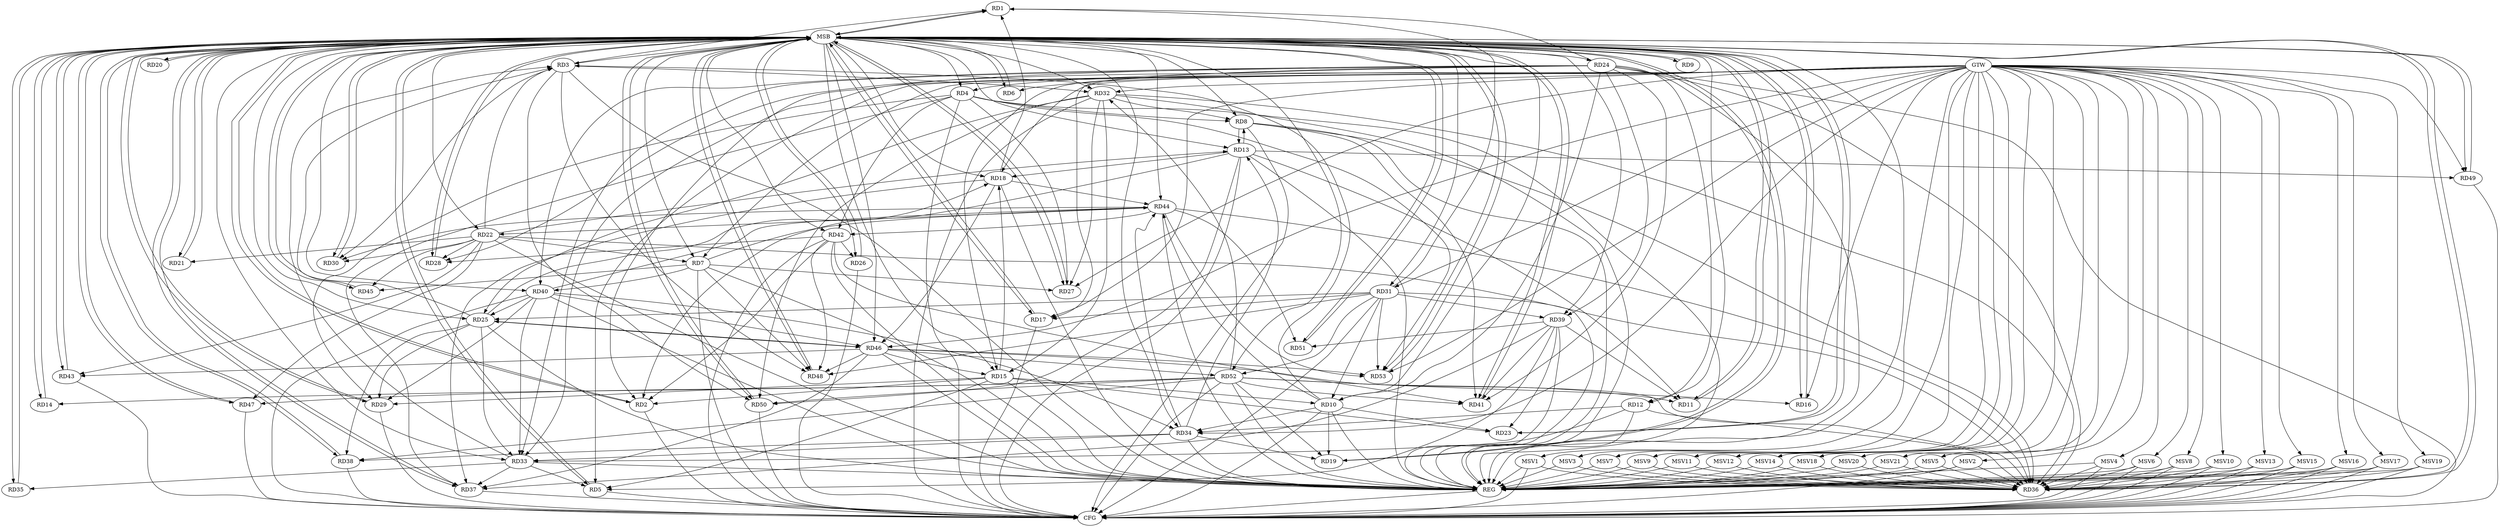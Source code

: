 strict digraph G {
  RD1 [ label="RD1" ];
  RD2 [ label="RD2" ];
  RD3 [ label="RD3" ];
  RD4 [ label="RD4" ];
  RD5 [ label="RD5" ];
  RD6 [ label="RD6" ];
  RD7 [ label="RD7" ];
  RD8 [ label="RD8" ];
  RD9 [ label="RD9" ];
  RD10 [ label="RD10" ];
  RD11 [ label="RD11" ];
  RD12 [ label="RD12" ];
  RD13 [ label="RD13" ];
  RD14 [ label="RD14" ];
  RD15 [ label="RD15" ];
  RD16 [ label="RD16" ];
  RD17 [ label="RD17" ];
  RD18 [ label="RD18" ];
  RD19 [ label="RD19" ];
  RD20 [ label="RD20" ];
  RD21 [ label="RD21" ];
  RD22 [ label="RD22" ];
  RD23 [ label="RD23" ];
  RD24 [ label="RD24" ];
  RD25 [ label="RD25" ];
  RD26 [ label="RD26" ];
  RD27 [ label="RD27" ];
  RD28 [ label="RD28" ];
  RD29 [ label="RD29" ];
  RD30 [ label="RD30" ];
  RD31 [ label="RD31" ];
  RD32 [ label="RD32" ];
  RD33 [ label="RD33" ];
  RD34 [ label="RD34" ];
  RD35 [ label="RD35" ];
  RD36 [ label="RD36" ];
  RD37 [ label="RD37" ];
  RD38 [ label="RD38" ];
  RD39 [ label="RD39" ];
  RD40 [ label="RD40" ];
  RD41 [ label="RD41" ];
  RD42 [ label="RD42" ];
  RD43 [ label="RD43" ];
  RD44 [ label="RD44" ];
  RD45 [ label="RD45" ];
  RD46 [ label="RD46" ];
  RD47 [ label="RD47" ];
  RD48 [ label="RD48" ];
  RD49 [ label="RD49" ];
  RD50 [ label="RD50" ];
  RD51 [ label="RD51" ];
  RD52 [ label="RD52" ];
  RD53 [ label="RD53" ];
  GTW [ label="GTW" ];
  REG [ label="REG" ];
  MSB [ label="MSB" ];
  CFG [ label="CFG" ];
  MSV1 [ label="MSV1" ];
  MSV2 [ label="MSV2" ];
  MSV3 [ label="MSV3" ];
  MSV4 [ label="MSV4" ];
  MSV5 [ label="MSV5" ];
  MSV6 [ label="MSV6" ];
  MSV7 [ label="MSV7" ];
  MSV8 [ label="MSV8" ];
  MSV9 [ label="MSV9" ];
  MSV10 [ label="MSV10" ];
  MSV11 [ label="MSV11" ];
  MSV12 [ label="MSV12" ];
  MSV13 [ label="MSV13" ];
  MSV14 [ label="MSV14" ];
  MSV15 [ label="MSV15" ];
  MSV16 [ label="MSV16" ];
  MSV17 [ label="MSV17" ];
  MSV18 [ label="MSV18" ];
  MSV19 [ label="MSV19" ];
  MSV20 [ label="MSV20" ];
  MSV21 [ label="MSV21" ];
  RD3 -> RD1;
  RD18 -> RD1;
  RD24 -> RD1;
  RD31 -> RD1;
  RD13 -> RD2;
  RD15 -> RD2;
  RD24 -> RD2;
  RD42 -> RD2;
  RD10 -> RD3;
  RD22 -> RD3;
  RD25 -> RD3;
  RD3 -> RD30;
  RD3 -> RD32;
  RD33 -> RD3;
  RD3 -> RD48;
  RD3 -> RD50;
  RD4 -> RD8;
  RD24 -> RD4;
  RD4 -> RD27;
  RD4 -> RD29;
  RD4 -> RD37;
  RD4 -> RD42;
  RD4 -> RD53;
  RD15 -> RD5;
  RD33 -> RD5;
  RD39 -> RD5;
  RD22 -> RD7;
  RD7 -> RD27;
  RD7 -> RD40;
  RD7 -> RD44;
  RD7 -> RD45;
  RD7 -> RD48;
  RD8 -> RD13;
  RD13 -> RD8;
  RD32 -> RD8;
  RD8 -> RD36;
  RD8 -> RD41;
  RD15 -> RD10;
  RD10 -> RD19;
  RD10 -> RD23;
  RD24 -> RD10;
  RD31 -> RD10;
  RD10 -> RD34;
  RD10 -> RD44;
  RD13 -> RD11;
  RD39 -> RD11;
  RD52 -> RD11;
  RD24 -> RD12;
  RD12 -> RD33;
  RD12 -> RD34;
  RD12 -> RD36;
  RD13 -> RD18;
  RD22 -> RD13;
  RD34 -> RD13;
  RD13 -> RD49;
  RD13 -> RD50;
  RD52 -> RD14;
  RD15 -> RD18;
  RD15 -> RD23;
  RD15 -> RD29;
  RD32 -> RD15;
  RD46 -> RD15;
  RD52 -> RD16;
  RD24 -> RD17;
  RD31 -> RD17;
  RD25 -> RD18;
  RD18 -> RD37;
  RD18 -> RD44;
  RD18 -> RD46;
  RD34 -> RD19;
  RD52 -> RD19;
  RD22 -> RD21;
  RD22 -> RD28;
  RD22 -> RD30;
  RD22 -> RD36;
  RD22 -> RD43;
  RD44 -> RD22;
  RD22 -> RD45;
  RD22 -> RD47;
  RD39 -> RD23;
  RD24 -> RD33;
  RD24 -> RD36;
  RD24 -> RD39;
  RD24 -> RD40;
  RD24 -> RD41;
  RD25 -> RD29;
  RD31 -> RD25;
  RD32 -> RD25;
  RD25 -> RD33;
  RD25 -> RD38;
  RD40 -> RD25;
  RD25 -> RD46;
  RD46 -> RD25;
  RD42 -> RD26;
  RD32 -> RD27;
  RD42 -> RD28;
  RD40 -> RD29;
  RD44 -> RD30;
  RD31 -> RD39;
  RD31 -> RD48;
  RD31 -> RD52;
  RD31 -> RD53;
  RD32 -> RD36;
  RD32 -> RD50;
  RD52 -> RD32;
  RD34 -> RD33;
  RD33 -> RD35;
  RD33 -> RD37;
  RD40 -> RD33;
  RD34 -> RD38;
  RD40 -> RD34;
  RD34 -> RD44;
  RD44 -> RD36;
  RD46 -> RD36;
  RD39 -> RD37;
  RD46 -> RD37;
  RD52 -> RD38;
  RD39 -> RD41;
  RD39 -> RD51;
  RD40 -> RD44;
  RD40 -> RD46;
  RD42 -> RD41;
  RD52 -> RD41;
  RD44 -> RD42;
  RD42 -> RD48;
  RD46 -> RD43;
  RD44 -> RD51;
  RD44 -> RD53;
  RD46 -> RD48;
  RD46 -> RD52;
  RD46 -> RD53;
  RD52 -> RD47;
  RD52 -> RD50;
  GTW -> RD32;
  GTW -> RD6;
  GTW -> RD7;
  GTW -> RD46;
  GTW -> RD15;
  GTW -> RD16;
  GTW -> RD27;
  GTW -> RD31;
  GTW -> RD49;
  GTW -> RD33;
  GTW -> RD5;
  GTW -> RD17;
  GTW -> RD34;
  GTW -> RD28;
  GTW -> RD53;
  GTW -> RD18;
  RD3 -> REG;
  RD4 -> REG;
  RD7 -> REG;
  RD8 -> REG;
  RD10 -> REG;
  RD12 -> REG;
  RD13 -> REG;
  RD15 -> REG;
  RD18 -> REG;
  RD22 -> REG;
  RD24 -> REG;
  RD25 -> REG;
  RD31 -> REG;
  RD32 -> REG;
  RD33 -> REG;
  RD34 -> REG;
  RD39 -> REG;
  RD40 -> REG;
  RD42 -> REG;
  RD44 -> REG;
  RD46 -> REG;
  RD52 -> REG;
  RD1 -> MSB;
  MSB -> RD10;
  MSB -> RD12;
  MSB -> RD37;
  MSB -> RD40;
  MSB -> RD53;
  MSB -> REG;
  RD2 -> MSB;
  MSB -> RD6;
  MSB -> RD14;
  MSB -> RD19;
  MSB -> RD21;
  MSB -> RD25;
  MSB -> RD29;
  RD5 -> MSB;
  MSB -> RD4;
  MSB -> RD26;
  MSB -> RD32;
  MSB -> RD35;
  MSB -> RD36;
  MSB -> RD38;
  MSB -> RD42;
  MSB -> RD47;
  RD6 -> MSB;
  MSB -> RD3;
  MSB -> RD45;
  MSB -> RD52;
  RD9 -> MSB;
  MSB -> RD15;
  MSB -> RD17;
  MSB -> RD24;
  RD11 -> MSB;
  MSB -> RD1;
  MSB -> RD30;
  MSB -> RD33;
  RD14 -> MSB;
  MSB -> RD20;
  MSB -> RD22;
  MSB -> RD27;
  MSB -> RD51;
  RD16 -> MSB;
  MSB -> RD7;
  MSB -> RD39;
  MSB -> RD50;
  RD17 -> MSB;
  RD19 -> MSB;
  RD20 -> MSB;
  RD21 -> MSB;
  MSB -> RD2;
  MSB -> RD31;
  MSB -> RD34;
  MSB -> RD44;
  MSB -> RD48;
  RD23 -> MSB;
  MSB -> RD43;
  RD26 -> MSB;
  RD27 -> MSB;
  MSB -> RD16;
  MSB -> RD28;
  RD28 -> MSB;
  MSB -> RD5;
  MSB -> RD9;
  MSB -> RD13;
  MSB -> RD23;
  RD29 -> MSB;
  MSB -> RD18;
  MSB -> RD46;
  RD30 -> MSB;
  RD35 -> MSB;
  RD36 -> MSB;
  RD37 -> MSB;
  RD38 -> MSB;
  RD41 -> MSB;
  MSB -> RD8;
  RD43 -> MSB;
  RD45 -> MSB;
  MSB -> RD11;
  RD47 -> MSB;
  RD48 -> MSB;
  RD49 -> MSB;
  RD50 -> MSB;
  MSB -> RD49;
  RD51 -> MSB;
  RD53 -> MSB;
  MSB -> RD41;
  RD49 -> CFG;
  RD10 -> CFG;
  RD13 -> CFG;
  RD26 -> CFG;
  RD52 -> CFG;
  RD47 -> CFG;
  RD24 -> CFG;
  RD37 -> CFG;
  RD42 -> CFG;
  RD31 -> CFG;
  RD17 -> CFG;
  RD2 -> CFG;
  RD7 -> CFG;
  RD8 -> CFG;
  RD38 -> CFG;
  RD40 -> CFG;
  RD5 -> CFG;
  RD29 -> CFG;
  RD50 -> CFG;
  RD4 -> CFG;
  RD32 -> CFG;
  RD43 -> CFG;
  REG -> CFG;
  MSV1 -> RD36;
  MSV2 -> RD36;
  MSV3 -> RD36;
  MSV4 -> RD36;
  MSV5 -> RD36;
  MSV6 -> RD36;
  MSV7 -> RD36;
  MSV8 -> RD36;
  MSV9 -> RD36;
  MSV10 -> RD36;
  GTW -> MSV1;
  MSV1 -> REG;
  MSV1 -> CFG;
  GTW -> MSV2;
  MSV2 -> REG;
  MSV2 -> CFG;
  GTW -> MSV3;
  MSV3 -> REG;
  GTW -> MSV4;
  MSV4 -> REG;
  MSV4 -> CFG;
  GTW -> MSV5;
  MSV5 -> REG;
  GTW -> MSV6;
  MSV6 -> REG;
  MSV6 -> CFG;
  GTW -> MSV7;
  MSV7 -> REG;
  GTW -> MSV8;
  MSV8 -> REG;
  MSV8 -> CFG;
  GTW -> MSV9;
  MSV9 -> REG;
  GTW -> MSV10;
  MSV10 -> REG;
  MSV10 -> CFG;
  MSV11 -> RD36;
  MSV12 -> RD36;
  MSV13 -> RD36;
  GTW -> MSV11;
  MSV11 -> REG;
  GTW -> MSV12;
  MSV12 -> REG;
  GTW -> MSV13;
  MSV13 -> REG;
  MSV13 -> CFG;
  MSV14 -> RD36;
  MSV15 -> RD36;
  GTW -> MSV14;
  MSV14 -> REG;
  GTW -> MSV15;
  MSV15 -> REG;
  MSV15 -> CFG;
  MSV16 -> RD36;
  MSV17 -> RD36;
  GTW -> MSV16;
  MSV16 -> REG;
  MSV16 -> CFG;
  GTW -> MSV17;
  MSV17 -> REG;
  MSV17 -> CFG;
  MSV18 -> RD36;
  MSV19 -> RD36;
  MSV20 -> RD36;
  GTW -> MSV18;
  MSV18 -> REG;
  GTW -> MSV19;
  MSV19 -> REG;
  MSV19 -> CFG;
  GTW -> MSV20;
  MSV20 -> REG;
  MSV21 -> RD36;
  GTW -> MSV21;
  MSV21 -> REG;
}
